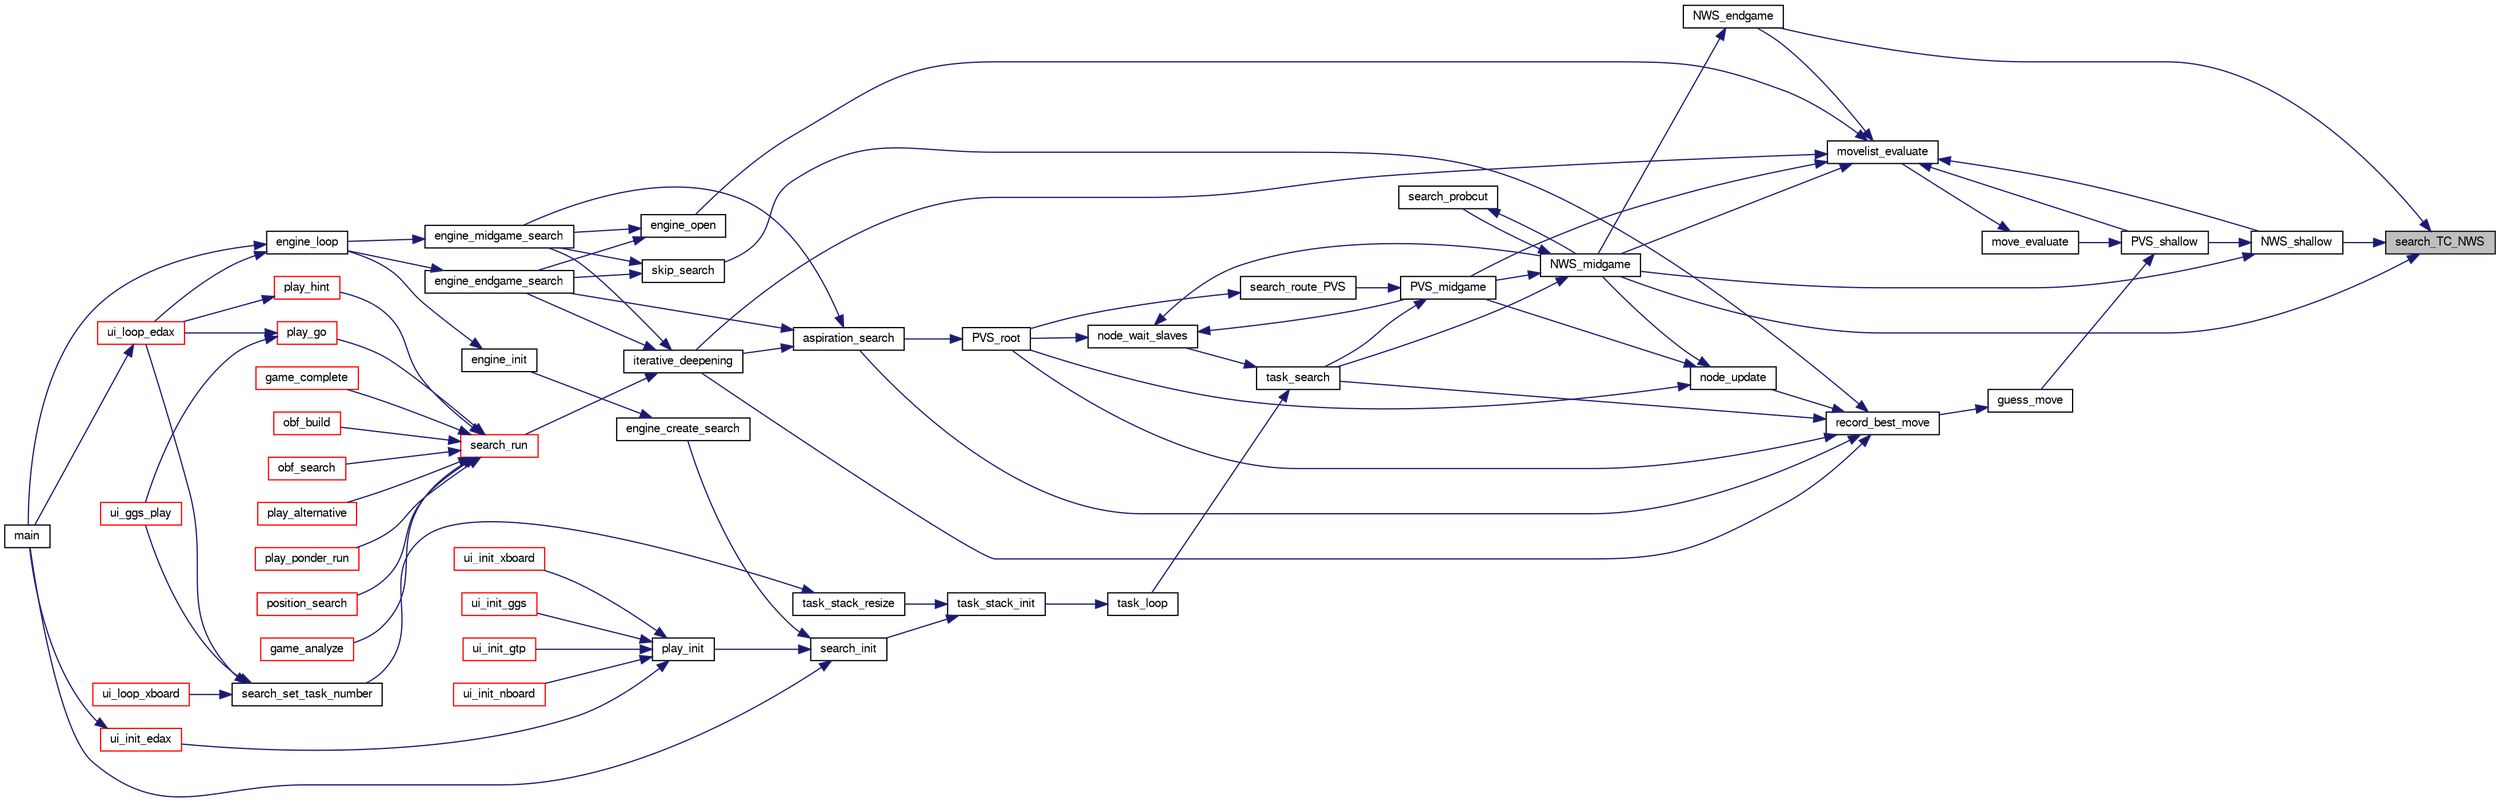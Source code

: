 digraph "search_TC_NWS"
{
 // LATEX_PDF_SIZE
  bgcolor="transparent";
  edge [fontname="FreeSans",fontsize="10",labelfontname="FreeSans",labelfontsize="10"];
  node [fontname="FreeSans",fontsize="10",shape=record];
  rankdir="RL";
  Node1 [label="search_TC_NWS",height=0.2,width=0.4,color="black", fillcolor="grey75", style="filled", fontcolor="black",tooltip="Transposition Cutoff (TC)."];
  Node1 -> Node2 [dir="back",color="midnightblue",fontsize="10",style="solid",fontname="FreeSans"];
  Node2 [label="NWS_endgame",height=0.2,width=0.4,color="black",URL="$endgame_8c.html#a3a2fd5b24cddcf17f9b29921bbf9ec57",tooltip="Evaluate an endgame position with a Null Window Search algorithm."];
  Node2 -> Node3 [dir="back",color="midnightblue",fontsize="10",style="solid",fontname="FreeSans"];
  Node3 [label="NWS_midgame",height=0.2,width=0.4,color="black",URL="$midgame_8c.html#a124e89d53abb00ee28a9f3135b5682dc",tooltip="Evaluate a midgame position with a Null Window Search algorithm."];
  Node3 -> Node4 [dir="back",color="midnightblue",fontsize="10",style="solid",fontname="FreeSans"];
  Node4 [label="PVS_midgame",height=0.2,width=0.4,color="black",URL="$midgame_8c.html#a356424012da8237d13afb64450c0fb33",tooltip="Evaluate a position with a deep Principal Variation Search algorithm."];
  Node4 -> Node5 [dir="back",color="midnightblue",fontsize="10",style="solid",fontname="FreeSans"];
  Node5 [label="search_route_PVS",height=0.2,width=0.4,color="black",URL="$root_8c.html#ab2e5830644a88819b823d90fd9878d4d",tooltip="Reroute the PVS between midgame,endgame or terminal PVS."];
  Node5 -> Node6 [dir="back",color="midnightblue",fontsize="10",style="solid",fontname="FreeSans"];
  Node6 [label="PVS_root",height=0.2,width=0.4,color="black",URL="$root_8c.html#a1367650ce57b9632f862da187074edb7",tooltip="Principal Variation Search algorithm at the root of the tree."];
  Node6 -> Node7 [dir="back",color="midnightblue",fontsize="10",style="solid",fontname="FreeSans"];
  Node7 [label="aspiration_search",height=0.2,width=0.4,color="black",URL="$root_8c.html#ad7e7acc5e26be0248b45eff34678ee3b",tooltip="Aspiration window."];
  Node7 -> Node8 [dir="back",color="midnightblue",fontsize="10",style="solid",fontname="FreeSans"];
  Node8 [label="engine_endgame_search",height=0.2,width=0.4,color="black",URL="$cassio_8c.html#a59118e647ced4f05560b431b30ad73b9",tooltip="Endgame search."];
  Node8 -> Node9 [dir="back",color="midnightblue",fontsize="10",style="solid",fontname="FreeSans"];
  Node9 [label="engine_loop",height=0.2,width=0.4,color="black",URL="$cassio_8c.html#a3c5b977358cdb105de103ac2c2829f01",tooltip="Loop event."];
  Node9 -> Node10 [dir="back",color="midnightblue",fontsize="10",style="solid",fontname="FreeSans"];
  Node10 [label="main",height=0.2,width=0.4,color="black",URL="$main_8c.html#a3c04138a5bfe5d72780bb7e82a18e627",tooltip="edax main function."];
  Node9 -> Node11 [dir="back",color="midnightblue",fontsize="10",style="solid",fontname="FreeSans"];
  Node11 [label="ui_loop_edax",height=0.2,width=0.4,color="red",URL="$edax_8c.html#a2354b96c7688bae32bedb6203d672f50",tooltip="Loop event."];
  Node11 -> Node10 [dir="back",color="midnightblue",fontsize="10",style="solid",fontname="FreeSans"];
  Node7 -> Node13 [dir="back",color="midnightblue",fontsize="10",style="solid",fontname="FreeSans"];
  Node13 [label="engine_midgame_search",height=0.2,width=0.4,color="black",URL="$cassio_8c.html#a71ebe2bfb187238a48c94edd82cb3024",tooltip="Midgame search."];
  Node13 -> Node9 [dir="back",color="midnightblue",fontsize="10",style="solid",fontname="FreeSans"];
  Node7 -> Node14 [dir="back",color="midnightblue",fontsize="10",style="solid",fontname="FreeSans"];
  Node14 [label="iterative_deepening",height=0.2,width=0.4,color="black",URL="$root_8c.html#a0e77250a21e5f5d70917a5356c22f5f3",tooltip="Iterative deepening."];
  Node14 -> Node8 [dir="back",color="midnightblue",fontsize="10",style="solid",fontname="FreeSans"];
  Node14 -> Node13 [dir="back",color="midnightblue",fontsize="10",style="solid",fontname="FreeSans"];
  Node14 -> Node15 [dir="back",color="midnightblue",fontsize="10",style="solid",fontname="FreeSans"];
  Node15 [label="search_run",height=0.2,width=0.4,color="red",URL="$root_8c.html#ae8b727693fc7a90e504bd8abec158c84",tooltip="Search the bestmove of a given board."];
  Node15 -> Node16 [dir="back",color="midnightblue",fontsize="10",style="solid",fontname="FreeSans"];
  Node16 [label="game_analyze",height=0.2,width=0.4,color="red",URL="$game_8c.html#a17775ff0efa3d8592bed935dedb31a45",tooltip="Analyze an endgame."];
  Node15 -> Node20 [dir="back",color="midnightblue",fontsize="10",style="solid",fontname="FreeSans"];
  Node20 [label="game_complete",height=0.2,width=0.4,color="red",URL="$game_8c.html#a2478745958cb21430866a4ea503274df",tooltip="Terminate an unfinished game."];
  Node15 -> Node22 [dir="back",color="midnightblue",fontsize="10",style="solid",fontname="FreeSans"];
  Node22 [label="obf_build",height=0.2,width=0.4,color="red",URL="$obftest_8c.html#a6ed0f135c4cf4021e18eb1a965a72bfa",tooltip="Build an OBF structure."];
  Node15 -> Node24 [dir="back",color="midnightblue",fontsize="10",style="solid",fontname="FreeSans"];
  Node24 [label="obf_search",height=0.2,width=0.4,color="red",URL="$obftest_8c.html#ab9783a5ca8dc9d2b69ed9ae61945bbfb",tooltip="Analyze an OBF structure."];
  Node15 -> Node27 [dir="back",color="midnightblue",fontsize="10",style="solid",fontname="FreeSans"];
  Node27 [label="play_alternative",height=0.2,width=0.4,color="red",URL="$play_8c.html#ab220e1e3acf69015cd2e2b32abbdbaae",tooltip="Seek for the best alternative move."];
  Node15 -> Node29 [dir="back",color="midnightblue",fontsize="10",style="solid",fontname="FreeSans"];
  Node29 [label="play_go",height=0.2,width=0.4,color="red",URL="$play_8c.html#aeba64a0b6660a04cff93da447da3f746",tooltip="Start thinking."];
  Node29 -> Node30 [dir="back",color="midnightblue",fontsize="10",style="solid",fontname="FreeSans"];
  Node30 [label="ui_ggs_play",height=0.2,width=0.4,color="red",URL="$ggs_8c.html#a55704d516945d0fc38a4aae02fca1bfe",tooltip="ui_ggs_play"];
  Node29 -> Node11 [dir="back",color="midnightblue",fontsize="10",style="solid",fontname="FreeSans"];
  Node15 -> Node39 [dir="back",color="midnightblue",fontsize="10",style="solid",fontname="FreeSans"];
  Node39 [label="play_hint",height=0.2,width=0.4,color="red",URL="$play_8c.html#a331a1824215c3c7be0241fe0e2d4da57",tooltip="Start thinking."];
  Node39 -> Node11 [dir="back",color="midnightblue",fontsize="10",style="solid",fontname="FreeSans"];
  Node15 -> Node40 [dir="back",color="midnightblue",fontsize="10",style="solid",fontname="FreeSans"];
  Node40 [label="play_ponder_run",height=0.2,width=0.4,color="red",URL="$play_8c.html#a6a826d8e8634b46e269daeed05de785c",tooltip="do ponderation."];
  Node15 -> Node44 [dir="back",color="midnightblue",fontsize="10",style="solid",fontname="FreeSans"];
  Node44 [label="position_search",height=0.2,width=0.4,color="red",URL="$book_8c.html#ad3b2686173649c214c8349e5e3da0aca",tooltip="Evaluate a position."];
  Node4 -> Node70 [dir="back",color="midnightblue",fontsize="10",style="solid",fontname="FreeSans"];
  Node70 [label="task_search",height=0.2,width=0.4,color="black",URL="$ybwc_8c.html#aaa4fc1461e78cd5569318f9e19399e50",tooltip="A parallel search within a Task structure."];
  Node70 -> Node71 [dir="back",color="midnightblue",fontsize="10",style="solid",fontname="FreeSans"];
  Node71 [label="node_wait_slaves",height=0.2,width=0.4,color="black",URL="$ybwc_8c.html#a6cab65bf7dade2f8653a2e3276b89c78",tooltip="Wait for slaves termination."];
  Node71 -> Node3 [dir="back",color="midnightblue",fontsize="10",style="solid",fontname="FreeSans"];
  Node71 -> Node4 [dir="back",color="midnightblue",fontsize="10",style="solid",fontname="FreeSans"];
  Node71 -> Node6 [dir="back",color="midnightblue",fontsize="10",style="solid",fontname="FreeSans"];
  Node70 -> Node72 [dir="back",color="midnightblue",fontsize="10",style="solid",fontname="FreeSans"];
  Node72 [label="task_loop",height=0.2,width=0.4,color="black",URL="$ybwc_8c.html#a6b16943d9461c507b37a3228768e840d",tooltip="The main loop runned by a task."];
  Node72 -> Node73 [dir="back",color="midnightblue",fontsize="10",style="solid",fontname="FreeSans"];
  Node73 [label="task_stack_init",height=0.2,width=0.4,color="black",URL="$ybwc_8c.html#a9cb14f779a1d8a9e62b7f7acdbd0eebe",tooltip="Initialize the stack of tasks."];
  Node73 -> Node74 [dir="back",color="midnightblue",fontsize="10",style="solid",fontname="FreeSans"];
  Node74 [label="search_init",height=0.2,width=0.4,color="black",URL="$search_8c.html#a1b7d29da171f6927ea8212ee768f37c9",tooltip="Init the main search."];
  Node74 -> Node75 [dir="back",color="midnightblue",fontsize="10",style="solid",fontname="FreeSans"];
  Node75 [label="engine_create_search",height=0.2,width=0.4,color="black",URL="$cassio_8c.html#a11a5cdab7fa3b7498c05a4e9c24301ba",tooltip="Create engine search."];
  Node75 -> Node76 [dir="back",color="midnightblue",fontsize="10",style="solid",fontname="FreeSans"];
  Node76 [label="engine_init",height=0.2,width=0.4,color="black",URL="$cassio_8c.html#ab072fb80ef54455dae0b96a71d5ee845",tooltip="Create a new Othello engine."];
  Node76 -> Node9 [dir="back",color="midnightblue",fontsize="10",style="solid",fontname="FreeSans"];
  Node74 -> Node10 [dir="back",color="midnightblue",fontsize="10",style="solid",fontname="FreeSans"];
  Node74 -> Node77 [dir="back",color="midnightblue",fontsize="10",style="solid",fontname="FreeSans"];
  Node77 [label="play_init",height=0.2,width=0.4,color="black",URL="$play_8c.html#a6d31b5bcf034cd633bd2b93e634db42e",tooltip="Initialization."];
  Node77 -> Node53 [dir="back",color="midnightblue",fontsize="10",style="solid",fontname="FreeSans"];
  Node53 [label="ui_init_edax",height=0.2,width=0.4,color="red",URL="$edax_8c.html#a81c315385e722ec80548a441fb48f2d1",tooltip="initialize edax protocol."];
  Node53 -> Node10 [dir="back",color="midnightblue",fontsize="10",style="solid",fontname="FreeSans"];
  Node77 -> Node54 [dir="back",color="midnightblue",fontsize="10",style="solid",fontname="FreeSans"];
  Node54 [label="ui_init_ggs",height=0.2,width=0.4,color="red",URL="$ggs_8c.html#aca24423d5b56d3910b76408a0f9712f7",tooltip="ui_init_ggs"];
  Node77 -> Node55 [dir="back",color="midnightblue",fontsize="10",style="solid",fontname="FreeSans"];
  Node55 [label="ui_init_gtp",height=0.2,width=0.4,color="red",URL="$gtp_8c.html#a7b42dec8ff972c87d5daee524f7e1cc1",tooltip="initialize edax protocol"];
  Node77 -> Node56 [dir="back",color="midnightblue",fontsize="10",style="solid",fontname="FreeSans"];
  Node56 [label="ui_init_nboard",height=0.2,width=0.4,color="red",URL="$nboard_8c.html#ab5139f1429f56d5e64bdd2172193d01f",tooltip="initialize edax protocol"];
  Node77 -> Node57 [dir="back",color="midnightblue",fontsize="10",style="solid",fontname="FreeSans"];
  Node57 [label="ui_init_xboard",height=0.2,width=0.4,color="red",URL="$ui_8h.html#a5ec1cf7d2d607dd20072ae467b3c16e4",tooltip="initialize xboard protocol."];
  Node73 -> Node78 [dir="back",color="midnightblue",fontsize="10",style="solid",fontname="FreeSans"];
  Node78 [label="task_stack_resize",height=0.2,width=0.4,color="black",URL="$ybwc_8c.html#a95a724079314f7b0fa62a0d83ad74541",tooltip="Resize the stack of tasks."];
  Node78 -> Node79 [dir="back",color="midnightblue",fontsize="10",style="solid",fontname="FreeSans"];
  Node79 [label="search_set_task_number",height=0.2,width=0.4,color="black",URL="$search_8c.html#a68cd7675b74d22fc78ce88467e02d6ab",tooltip="Change the number of task."];
  Node79 -> Node30 [dir="back",color="midnightblue",fontsize="10",style="solid",fontname="FreeSans"];
  Node79 -> Node11 [dir="back",color="midnightblue",fontsize="10",style="solid",fontname="FreeSans"];
  Node79 -> Node37 [dir="back",color="midnightblue",fontsize="10",style="solid",fontname="FreeSans"];
  Node37 [label="ui_loop_xboard",height=0.2,width=0.4,color="red",URL="$ui_8h.html#af80ec70d3d08eb4c17c84d3997aaba0f",tooltip="Loop event."];
  Node3 -> Node80 [dir="back",color="midnightblue",fontsize="10",style="solid",fontname="FreeSans"];
  Node80 [label="search_probcut",height=0.2,width=0.4,color="black",URL="$midgame_8c.html#a232fed82bb28cdcc18d59d1cfecab0f1",tooltip="Probcut."];
  Node80 -> Node3 [dir="back",color="midnightblue",fontsize="10",style="solid",fontname="FreeSans"];
  Node3 -> Node70 [dir="back",color="midnightblue",fontsize="10",style="solid",fontname="FreeSans"];
  Node1 -> Node3 [dir="back",color="midnightblue",fontsize="10",style="solid",fontname="FreeSans"];
  Node1 -> Node81 [dir="back",color="midnightblue",fontsize="10",style="solid",fontname="FreeSans"];
  Node81 [label="NWS_shallow",height=0.2,width=0.4,color="black",URL="$midgame_8c.html#af1a84e98330ad790762f316451f36067",tooltip="Evaluate a midgame position with a Null Window Search algorithm."];
  Node81 -> Node3 [dir="back",color="midnightblue",fontsize="10",style="solid",fontname="FreeSans"];
  Node81 -> Node82 [dir="back",color="midnightblue",fontsize="10",style="solid",fontname="FreeSans"];
  Node82 [label="PVS_shallow",height=0.2,width=0.4,color="black",URL="$midgame_8c.html#a3d850972578e626b2a9d566152b681f5",tooltip="Evaluate a midgame position at shallow depth."];
  Node82 -> Node83 [dir="back",color="midnightblue",fontsize="10",style="solid",fontname="FreeSans"];
  Node83 [label="guess_move",height=0.2,width=0.4,color="black",URL="$root_8c.html#a6ac3c5f991e5a6a40a27d0a9e425aaca",tooltip="Guess a move."];
  Node83 -> Node84 [dir="back",color="midnightblue",fontsize="10",style="solid",fontname="FreeSans"];
  Node84 [label="record_best_move",height=0.2,width=0.4,color="black",URL="$root_8c.html#ae557ecf41efe8b033969349603c765e2",tooltip="Record best move."];
  Node84 -> Node7 [dir="back",color="midnightblue",fontsize="10",style="solid",fontname="FreeSans"];
  Node84 -> Node14 [dir="back",color="midnightblue",fontsize="10",style="solid",fontname="FreeSans"];
  Node84 -> Node85 [dir="back",color="midnightblue",fontsize="10",style="solid",fontname="FreeSans"];
  Node85 [label="node_update",height=0.2,width=0.4,color="black",URL="$ybwc_8c.html#aaa3720f7191596fadf637ee6fddc8666",tooltip="Update a node."];
  Node85 -> Node3 [dir="back",color="midnightblue",fontsize="10",style="solid",fontname="FreeSans"];
  Node85 -> Node4 [dir="back",color="midnightblue",fontsize="10",style="solid",fontname="FreeSans"];
  Node85 -> Node6 [dir="back",color="midnightblue",fontsize="10",style="solid",fontname="FreeSans"];
  Node84 -> Node6 [dir="back",color="midnightblue",fontsize="10",style="solid",fontname="FreeSans"];
  Node84 -> Node86 [dir="back",color="midnightblue",fontsize="10",style="solid",fontname="FreeSans"];
  Node86 [label="skip_search",height=0.2,width=0.4,color="black",URL="$cassio_8c.html#a9d4678777a6a7d2828934b2c8f0dc182",tooltip="Check if a search has already been done here."];
  Node86 -> Node8 [dir="back",color="midnightblue",fontsize="10",style="solid",fontname="FreeSans"];
  Node86 -> Node13 [dir="back",color="midnightblue",fontsize="10",style="solid",fontname="FreeSans"];
  Node84 -> Node70 [dir="back",color="midnightblue",fontsize="10",style="solid",fontname="FreeSans"];
  Node82 -> Node87 [dir="back",color="midnightblue",fontsize="10",style="solid",fontname="FreeSans"];
  Node87 [label="move_evaluate",height=0.2,width=0.4,color="black",URL="$move_8c.html#a57eefc66553dd853ba6a21d3d6abb3e0",tooltip="Evaluate a list of move."];
  Node87 -> Node88 [dir="back",color="midnightblue",fontsize="10",style="solid",fontname="FreeSans"];
  Node88 [label="movelist_evaluate",height=0.2,width=0.4,color="black",URL="$move_8c.html#a9b4b1c7be1b237198713f0355f60fe28",tooltip="Evaluate a list of move in order to sort it."];
  Node88 -> Node89 [dir="back",color="midnightblue",fontsize="10",style="solid",fontname="FreeSans"];
  Node89 [label="engine_open",height=0.2,width=0.4,color="black",URL="$cassio_8c.html#a9ff171085ccae4be6241cd583028adcf",tooltip="Open search engine."];
  Node89 -> Node8 [dir="back",color="midnightblue",fontsize="10",style="solid",fontname="FreeSans"];
  Node89 -> Node13 [dir="back",color="midnightblue",fontsize="10",style="solid",fontname="FreeSans"];
  Node88 -> Node14 [dir="back",color="midnightblue",fontsize="10",style="solid",fontname="FreeSans"];
  Node88 -> Node2 [dir="back",color="midnightblue",fontsize="10",style="solid",fontname="FreeSans"];
  Node88 -> Node3 [dir="back",color="midnightblue",fontsize="10",style="solid",fontname="FreeSans"];
  Node88 -> Node81 [dir="back",color="midnightblue",fontsize="10",style="solid",fontname="FreeSans"];
  Node88 -> Node4 [dir="back",color="midnightblue",fontsize="10",style="solid",fontname="FreeSans"];
  Node88 -> Node82 [dir="back",color="midnightblue",fontsize="10",style="solid",fontname="FreeSans"];
}
